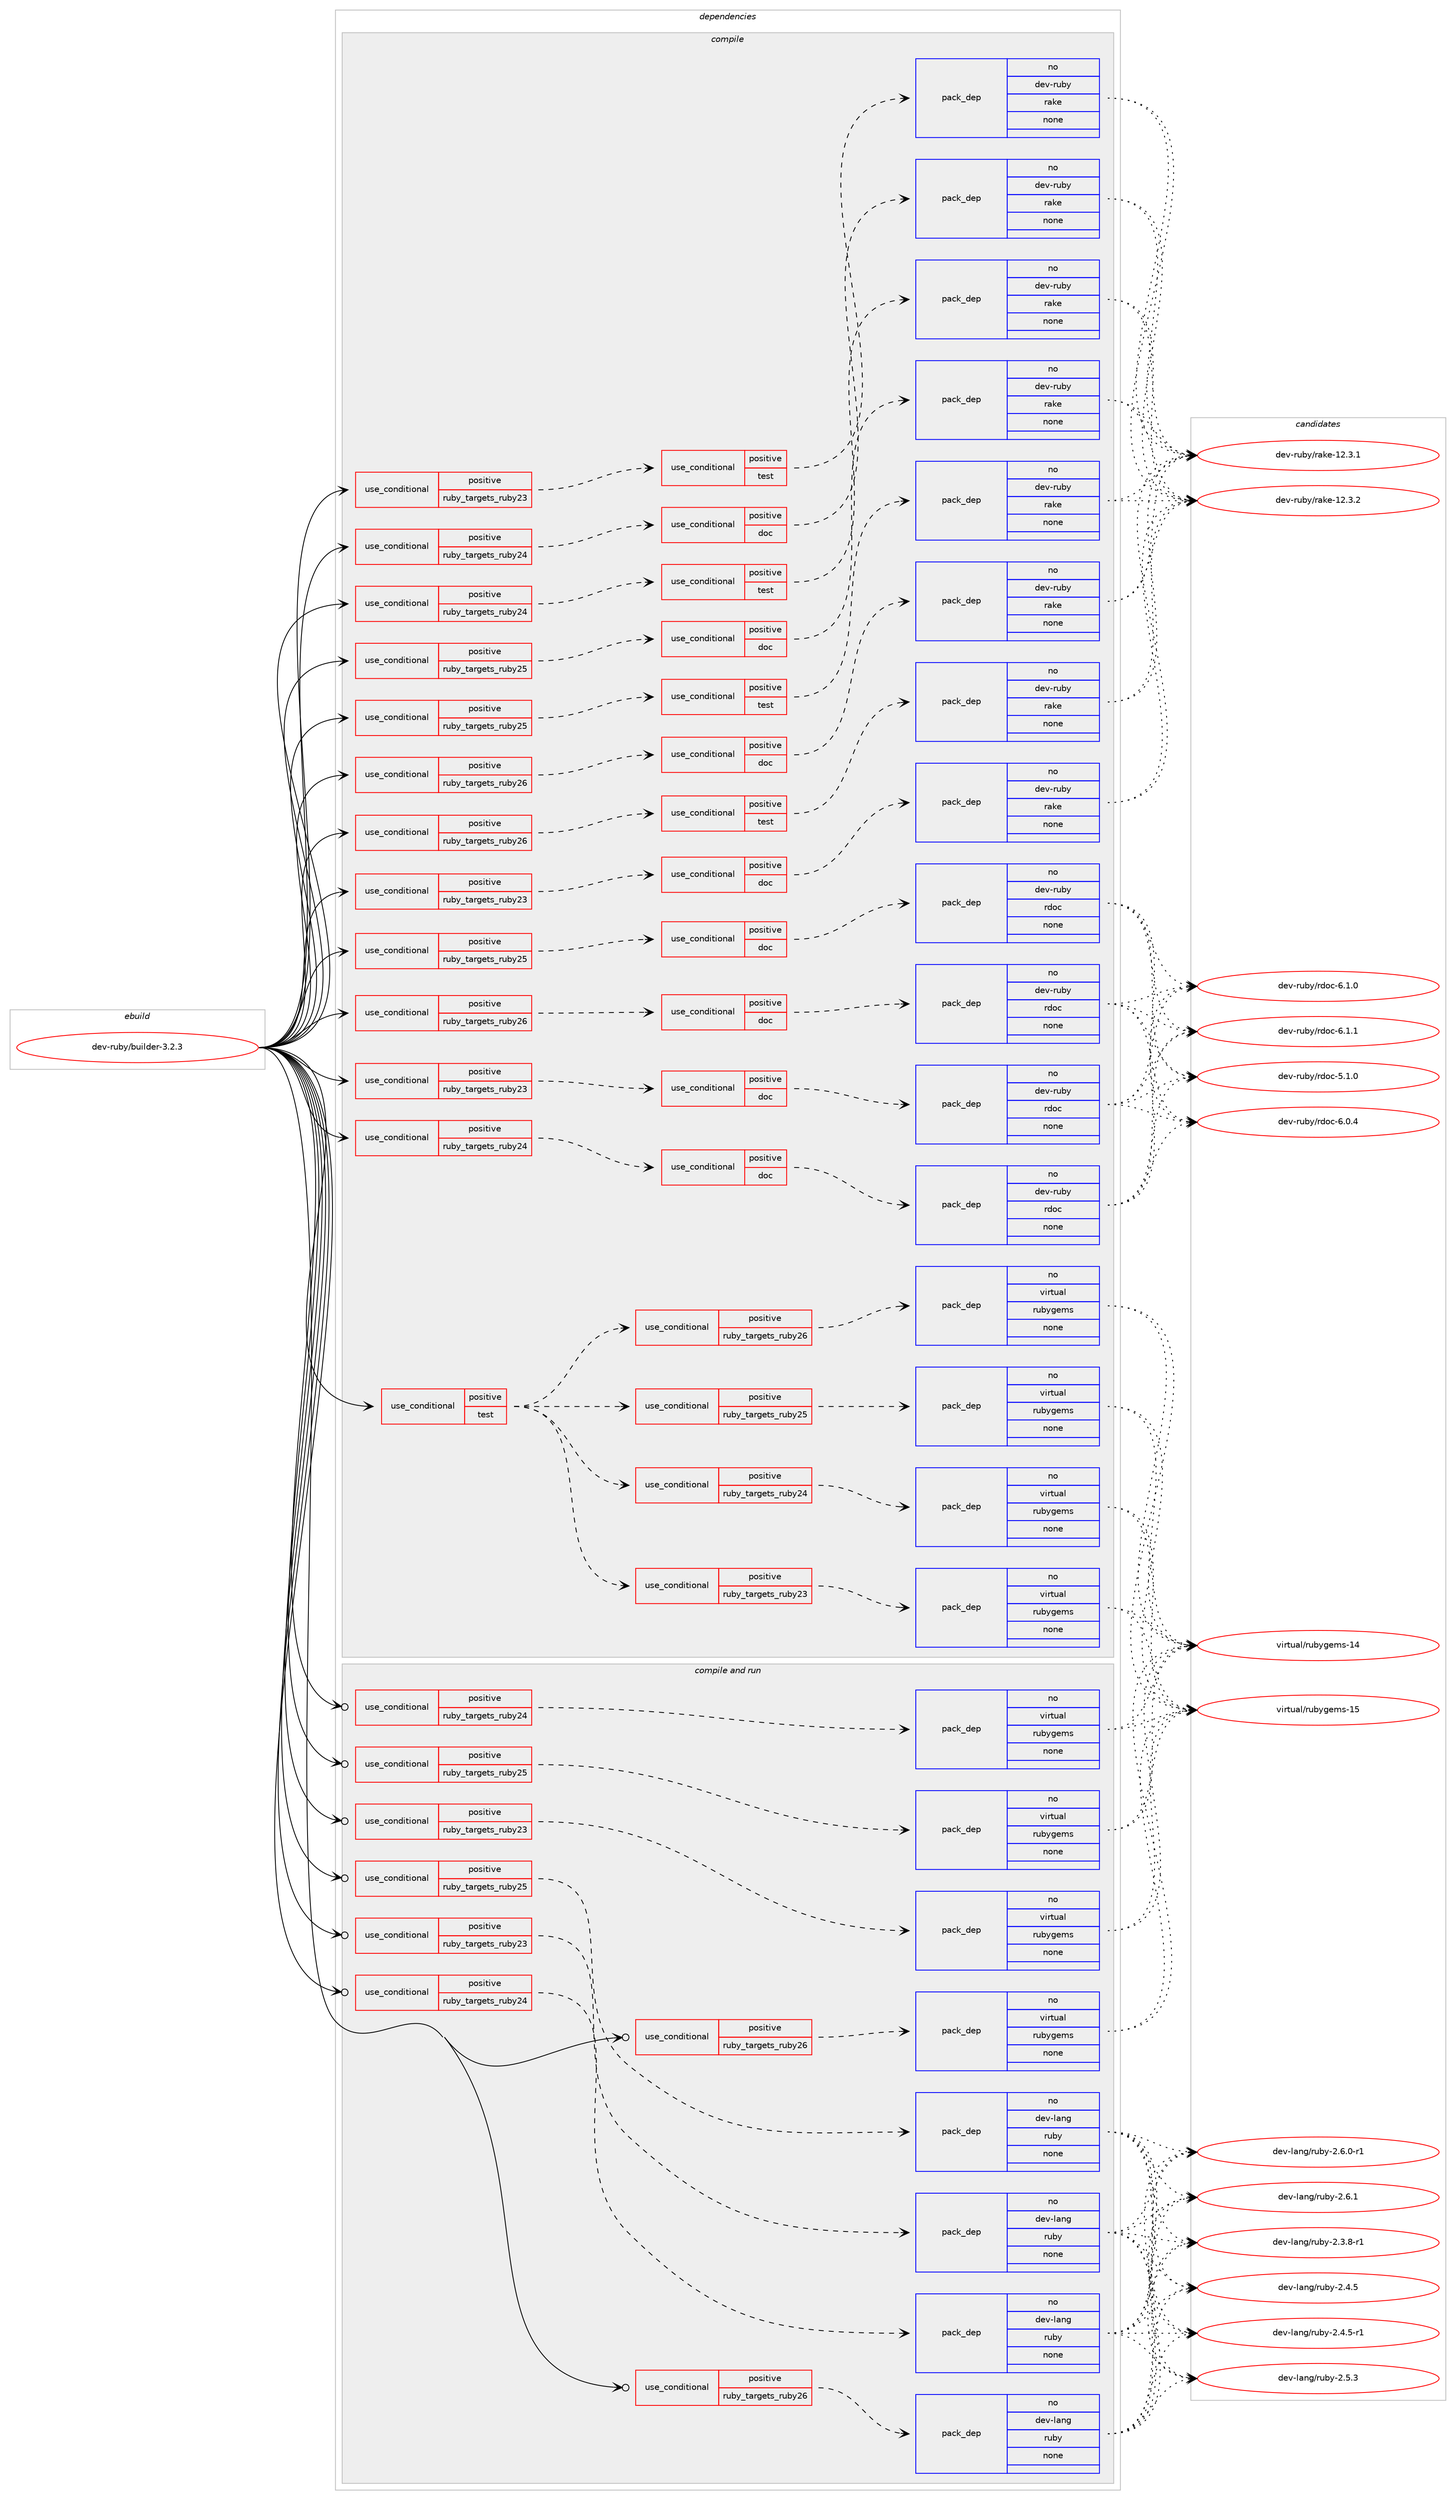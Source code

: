 digraph prolog {

# *************
# Graph options
# *************

newrank=true;
concentrate=true;
compound=true;
graph [rankdir=LR,fontname=Helvetica,fontsize=10,ranksep=1.5];#, ranksep=2.5, nodesep=0.2];
edge  [arrowhead=vee];
node  [fontname=Helvetica,fontsize=10];

# **********
# The ebuild
# **********

subgraph cluster_leftcol {
color=gray;
rank=same;
label=<<i>ebuild</i>>;
id [label="dev-ruby/builder-3.2.3", color=red, width=4, href="../dev-ruby/builder-3.2.3.svg"];
}

# ****************
# The dependencies
# ****************

subgraph cluster_midcol {
color=gray;
label=<<i>dependencies</i>>;
subgraph cluster_compile {
fillcolor="#eeeeee";
style=filled;
label=<<i>compile</i>>;
subgraph cond395332 {
dependency1484620 [label=<<TABLE BORDER="0" CELLBORDER="1" CELLSPACING="0" CELLPADDING="4"><TR><TD ROWSPAN="3" CELLPADDING="10">use_conditional</TD></TR><TR><TD>positive</TD></TR><TR><TD>ruby_targets_ruby23</TD></TR></TABLE>>, shape=none, color=red];
subgraph cond395333 {
dependency1484621 [label=<<TABLE BORDER="0" CELLBORDER="1" CELLSPACING="0" CELLPADDING="4"><TR><TD ROWSPAN="3" CELLPADDING="10">use_conditional</TD></TR><TR><TD>positive</TD></TR><TR><TD>doc</TD></TR></TABLE>>, shape=none, color=red];
subgraph pack1065856 {
dependency1484622 [label=<<TABLE BORDER="0" CELLBORDER="1" CELLSPACING="0" CELLPADDING="4" WIDTH="220"><TR><TD ROWSPAN="6" CELLPADDING="30">pack_dep</TD></TR><TR><TD WIDTH="110">no</TD></TR><TR><TD>dev-ruby</TD></TR><TR><TD>rake</TD></TR><TR><TD>none</TD></TR><TR><TD></TD></TR></TABLE>>, shape=none, color=blue];
}
dependency1484621:e -> dependency1484622:w [weight=20,style="dashed",arrowhead="vee"];
}
dependency1484620:e -> dependency1484621:w [weight=20,style="dashed",arrowhead="vee"];
}
id:e -> dependency1484620:w [weight=20,style="solid",arrowhead="vee"];
subgraph cond395334 {
dependency1484623 [label=<<TABLE BORDER="0" CELLBORDER="1" CELLSPACING="0" CELLPADDING="4"><TR><TD ROWSPAN="3" CELLPADDING="10">use_conditional</TD></TR><TR><TD>positive</TD></TR><TR><TD>ruby_targets_ruby23</TD></TR></TABLE>>, shape=none, color=red];
subgraph cond395335 {
dependency1484624 [label=<<TABLE BORDER="0" CELLBORDER="1" CELLSPACING="0" CELLPADDING="4"><TR><TD ROWSPAN="3" CELLPADDING="10">use_conditional</TD></TR><TR><TD>positive</TD></TR><TR><TD>doc</TD></TR></TABLE>>, shape=none, color=red];
subgraph pack1065857 {
dependency1484625 [label=<<TABLE BORDER="0" CELLBORDER="1" CELLSPACING="0" CELLPADDING="4" WIDTH="220"><TR><TD ROWSPAN="6" CELLPADDING="30">pack_dep</TD></TR><TR><TD WIDTH="110">no</TD></TR><TR><TD>dev-ruby</TD></TR><TR><TD>rdoc</TD></TR><TR><TD>none</TD></TR><TR><TD></TD></TR></TABLE>>, shape=none, color=blue];
}
dependency1484624:e -> dependency1484625:w [weight=20,style="dashed",arrowhead="vee"];
}
dependency1484623:e -> dependency1484624:w [weight=20,style="dashed",arrowhead="vee"];
}
id:e -> dependency1484623:w [weight=20,style="solid",arrowhead="vee"];
subgraph cond395336 {
dependency1484626 [label=<<TABLE BORDER="0" CELLBORDER="1" CELLSPACING="0" CELLPADDING="4"><TR><TD ROWSPAN="3" CELLPADDING="10">use_conditional</TD></TR><TR><TD>positive</TD></TR><TR><TD>ruby_targets_ruby23</TD></TR></TABLE>>, shape=none, color=red];
subgraph cond395337 {
dependency1484627 [label=<<TABLE BORDER="0" CELLBORDER="1" CELLSPACING="0" CELLPADDING="4"><TR><TD ROWSPAN="3" CELLPADDING="10">use_conditional</TD></TR><TR><TD>positive</TD></TR><TR><TD>test</TD></TR></TABLE>>, shape=none, color=red];
subgraph pack1065858 {
dependency1484628 [label=<<TABLE BORDER="0" CELLBORDER="1" CELLSPACING="0" CELLPADDING="4" WIDTH="220"><TR><TD ROWSPAN="6" CELLPADDING="30">pack_dep</TD></TR><TR><TD WIDTH="110">no</TD></TR><TR><TD>dev-ruby</TD></TR><TR><TD>rake</TD></TR><TR><TD>none</TD></TR><TR><TD></TD></TR></TABLE>>, shape=none, color=blue];
}
dependency1484627:e -> dependency1484628:w [weight=20,style="dashed",arrowhead="vee"];
}
dependency1484626:e -> dependency1484627:w [weight=20,style="dashed",arrowhead="vee"];
}
id:e -> dependency1484626:w [weight=20,style="solid",arrowhead="vee"];
subgraph cond395338 {
dependency1484629 [label=<<TABLE BORDER="0" CELLBORDER="1" CELLSPACING="0" CELLPADDING="4"><TR><TD ROWSPAN="3" CELLPADDING="10">use_conditional</TD></TR><TR><TD>positive</TD></TR><TR><TD>ruby_targets_ruby24</TD></TR></TABLE>>, shape=none, color=red];
subgraph cond395339 {
dependency1484630 [label=<<TABLE BORDER="0" CELLBORDER="1" CELLSPACING="0" CELLPADDING="4"><TR><TD ROWSPAN="3" CELLPADDING="10">use_conditional</TD></TR><TR><TD>positive</TD></TR><TR><TD>doc</TD></TR></TABLE>>, shape=none, color=red];
subgraph pack1065859 {
dependency1484631 [label=<<TABLE BORDER="0" CELLBORDER="1" CELLSPACING="0" CELLPADDING="4" WIDTH="220"><TR><TD ROWSPAN="6" CELLPADDING="30">pack_dep</TD></TR><TR><TD WIDTH="110">no</TD></TR><TR><TD>dev-ruby</TD></TR><TR><TD>rake</TD></TR><TR><TD>none</TD></TR><TR><TD></TD></TR></TABLE>>, shape=none, color=blue];
}
dependency1484630:e -> dependency1484631:w [weight=20,style="dashed",arrowhead="vee"];
}
dependency1484629:e -> dependency1484630:w [weight=20,style="dashed",arrowhead="vee"];
}
id:e -> dependency1484629:w [weight=20,style="solid",arrowhead="vee"];
subgraph cond395340 {
dependency1484632 [label=<<TABLE BORDER="0" CELLBORDER="1" CELLSPACING="0" CELLPADDING="4"><TR><TD ROWSPAN="3" CELLPADDING="10">use_conditional</TD></TR><TR><TD>positive</TD></TR><TR><TD>ruby_targets_ruby24</TD></TR></TABLE>>, shape=none, color=red];
subgraph cond395341 {
dependency1484633 [label=<<TABLE BORDER="0" CELLBORDER="1" CELLSPACING="0" CELLPADDING="4"><TR><TD ROWSPAN="3" CELLPADDING="10">use_conditional</TD></TR><TR><TD>positive</TD></TR><TR><TD>doc</TD></TR></TABLE>>, shape=none, color=red];
subgraph pack1065860 {
dependency1484634 [label=<<TABLE BORDER="0" CELLBORDER="1" CELLSPACING="0" CELLPADDING="4" WIDTH="220"><TR><TD ROWSPAN="6" CELLPADDING="30">pack_dep</TD></TR><TR><TD WIDTH="110">no</TD></TR><TR><TD>dev-ruby</TD></TR><TR><TD>rdoc</TD></TR><TR><TD>none</TD></TR><TR><TD></TD></TR></TABLE>>, shape=none, color=blue];
}
dependency1484633:e -> dependency1484634:w [weight=20,style="dashed",arrowhead="vee"];
}
dependency1484632:e -> dependency1484633:w [weight=20,style="dashed",arrowhead="vee"];
}
id:e -> dependency1484632:w [weight=20,style="solid",arrowhead="vee"];
subgraph cond395342 {
dependency1484635 [label=<<TABLE BORDER="0" CELLBORDER="1" CELLSPACING="0" CELLPADDING="4"><TR><TD ROWSPAN="3" CELLPADDING="10">use_conditional</TD></TR><TR><TD>positive</TD></TR><TR><TD>ruby_targets_ruby24</TD></TR></TABLE>>, shape=none, color=red];
subgraph cond395343 {
dependency1484636 [label=<<TABLE BORDER="0" CELLBORDER="1" CELLSPACING="0" CELLPADDING="4"><TR><TD ROWSPAN="3" CELLPADDING="10">use_conditional</TD></TR><TR><TD>positive</TD></TR><TR><TD>test</TD></TR></TABLE>>, shape=none, color=red];
subgraph pack1065861 {
dependency1484637 [label=<<TABLE BORDER="0" CELLBORDER="1" CELLSPACING="0" CELLPADDING="4" WIDTH="220"><TR><TD ROWSPAN="6" CELLPADDING="30">pack_dep</TD></TR><TR><TD WIDTH="110">no</TD></TR><TR><TD>dev-ruby</TD></TR><TR><TD>rake</TD></TR><TR><TD>none</TD></TR><TR><TD></TD></TR></TABLE>>, shape=none, color=blue];
}
dependency1484636:e -> dependency1484637:w [weight=20,style="dashed",arrowhead="vee"];
}
dependency1484635:e -> dependency1484636:w [weight=20,style="dashed",arrowhead="vee"];
}
id:e -> dependency1484635:w [weight=20,style="solid",arrowhead="vee"];
subgraph cond395344 {
dependency1484638 [label=<<TABLE BORDER="0" CELLBORDER="1" CELLSPACING="0" CELLPADDING="4"><TR><TD ROWSPAN="3" CELLPADDING="10">use_conditional</TD></TR><TR><TD>positive</TD></TR><TR><TD>ruby_targets_ruby25</TD></TR></TABLE>>, shape=none, color=red];
subgraph cond395345 {
dependency1484639 [label=<<TABLE BORDER="0" CELLBORDER="1" CELLSPACING="0" CELLPADDING="4"><TR><TD ROWSPAN="3" CELLPADDING="10">use_conditional</TD></TR><TR><TD>positive</TD></TR><TR><TD>doc</TD></TR></TABLE>>, shape=none, color=red];
subgraph pack1065862 {
dependency1484640 [label=<<TABLE BORDER="0" CELLBORDER="1" CELLSPACING="0" CELLPADDING="4" WIDTH="220"><TR><TD ROWSPAN="6" CELLPADDING="30">pack_dep</TD></TR><TR><TD WIDTH="110">no</TD></TR><TR><TD>dev-ruby</TD></TR><TR><TD>rake</TD></TR><TR><TD>none</TD></TR><TR><TD></TD></TR></TABLE>>, shape=none, color=blue];
}
dependency1484639:e -> dependency1484640:w [weight=20,style="dashed",arrowhead="vee"];
}
dependency1484638:e -> dependency1484639:w [weight=20,style="dashed",arrowhead="vee"];
}
id:e -> dependency1484638:w [weight=20,style="solid",arrowhead="vee"];
subgraph cond395346 {
dependency1484641 [label=<<TABLE BORDER="0" CELLBORDER="1" CELLSPACING="0" CELLPADDING="4"><TR><TD ROWSPAN="3" CELLPADDING="10">use_conditional</TD></TR><TR><TD>positive</TD></TR><TR><TD>ruby_targets_ruby25</TD></TR></TABLE>>, shape=none, color=red];
subgraph cond395347 {
dependency1484642 [label=<<TABLE BORDER="0" CELLBORDER="1" CELLSPACING="0" CELLPADDING="4"><TR><TD ROWSPAN="3" CELLPADDING="10">use_conditional</TD></TR><TR><TD>positive</TD></TR><TR><TD>doc</TD></TR></TABLE>>, shape=none, color=red];
subgraph pack1065863 {
dependency1484643 [label=<<TABLE BORDER="0" CELLBORDER="1" CELLSPACING="0" CELLPADDING="4" WIDTH="220"><TR><TD ROWSPAN="6" CELLPADDING="30">pack_dep</TD></TR><TR><TD WIDTH="110">no</TD></TR><TR><TD>dev-ruby</TD></TR><TR><TD>rdoc</TD></TR><TR><TD>none</TD></TR><TR><TD></TD></TR></TABLE>>, shape=none, color=blue];
}
dependency1484642:e -> dependency1484643:w [weight=20,style="dashed",arrowhead="vee"];
}
dependency1484641:e -> dependency1484642:w [weight=20,style="dashed",arrowhead="vee"];
}
id:e -> dependency1484641:w [weight=20,style="solid",arrowhead="vee"];
subgraph cond395348 {
dependency1484644 [label=<<TABLE BORDER="0" CELLBORDER="1" CELLSPACING="0" CELLPADDING="4"><TR><TD ROWSPAN="3" CELLPADDING="10">use_conditional</TD></TR><TR><TD>positive</TD></TR><TR><TD>ruby_targets_ruby25</TD></TR></TABLE>>, shape=none, color=red];
subgraph cond395349 {
dependency1484645 [label=<<TABLE BORDER="0" CELLBORDER="1" CELLSPACING="0" CELLPADDING="4"><TR><TD ROWSPAN="3" CELLPADDING="10">use_conditional</TD></TR><TR><TD>positive</TD></TR><TR><TD>test</TD></TR></TABLE>>, shape=none, color=red];
subgraph pack1065864 {
dependency1484646 [label=<<TABLE BORDER="0" CELLBORDER="1" CELLSPACING="0" CELLPADDING="4" WIDTH="220"><TR><TD ROWSPAN="6" CELLPADDING="30">pack_dep</TD></TR><TR><TD WIDTH="110">no</TD></TR><TR><TD>dev-ruby</TD></TR><TR><TD>rake</TD></TR><TR><TD>none</TD></TR><TR><TD></TD></TR></TABLE>>, shape=none, color=blue];
}
dependency1484645:e -> dependency1484646:w [weight=20,style="dashed",arrowhead="vee"];
}
dependency1484644:e -> dependency1484645:w [weight=20,style="dashed",arrowhead="vee"];
}
id:e -> dependency1484644:w [weight=20,style="solid",arrowhead="vee"];
subgraph cond395350 {
dependency1484647 [label=<<TABLE BORDER="0" CELLBORDER="1" CELLSPACING="0" CELLPADDING="4"><TR><TD ROWSPAN="3" CELLPADDING="10">use_conditional</TD></TR><TR><TD>positive</TD></TR><TR><TD>ruby_targets_ruby26</TD></TR></TABLE>>, shape=none, color=red];
subgraph cond395351 {
dependency1484648 [label=<<TABLE BORDER="0" CELLBORDER="1" CELLSPACING="0" CELLPADDING="4"><TR><TD ROWSPAN="3" CELLPADDING="10">use_conditional</TD></TR><TR><TD>positive</TD></TR><TR><TD>doc</TD></TR></TABLE>>, shape=none, color=red];
subgraph pack1065865 {
dependency1484649 [label=<<TABLE BORDER="0" CELLBORDER="1" CELLSPACING="0" CELLPADDING="4" WIDTH="220"><TR><TD ROWSPAN="6" CELLPADDING="30">pack_dep</TD></TR><TR><TD WIDTH="110">no</TD></TR><TR><TD>dev-ruby</TD></TR><TR><TD>rake</TD></TR><TR><TD>none</TD></TR><TR><TD></TD></TR></TABLE>>, shape=none, color=blue];
}
dependency1484648:e -> dependency1484649:w [weight=20,style="dashed",arrowhead="vee"];
}
dependency1484647:e -> dependency1484648:w [weight=20,style="dashed",arrowhead="vee"];
}
id:e -> dependency1484647:w [weight=20,style="solid",arrowhead="vee"];
subgraph cond395352 {
dependency1484650 [label=<<TABLE BORDER="0" CELLBORDER="1" CELLSPACING="0" CELLPADDING="4"><TR><TD ROWSPAN="3" CELLPADDING="10">use_conditional</TD></TR><TR><TD>positive</TD></TR><TR><TD>ruby_targets_ruby26</TD></TR></TABLE>>, shape=none, color=red];
subgraph cond395353 {
dependency1484651 [label=<<TABLE BORDER="0" CELLBORDER="1" CELLSPACING="0" CELLPADDING="4"><TR><TD ROWSPAN="3" CELLPADDING="10">use_conditional</TD></TR><TR><TD>positive</TD></TR><TR><TD>doc</TD></TR></TABLE>>, shape=none, color=red];
subgraph pack1065866 {
dependency1484652 [label=<<TABLE BORDER="0" CELLBORDER="1" CELLSPACING="0" CELLPADDING="4" WIDTH="220"><TR><TD ROWSPAN="6" CELLPADDING="30">pack_dep</TD></TR><TR><TD WIDTH="110">no</TD></TR><TR><TD>dev-ruby</TD></TR><TR><TD>rdoc</TD></TR><TR><TD>none</TD></TR><TR><TD></TD></TR></TABLE>>, shape=none, color=blue];
}
dependency1484651:e -> dependency1484652:w [weight=20,style="dashed",arrowhead="vee"];
}
dependency1484650:e -> dependency1484651:w [weight=20,style="dashed",arrowhead="vee"];
}
id:e -> dependency1484650:w [weight=20,style="solid",arrowhead="vee"];
subgraph cond395354 {
dependency1484653 [label=<<TABLE BORDER="0" CELLBORDER="1" CELLSPACING="0" CELLPADDING="4"><TR><TD ROWSPAN="3" CELLPADDING="10">use_conditional</TD></TR><TR><TD>positive</TD></TR><TR><TD>ruby_targets_ruby26</TD></TR></TABLE>>, shape=none, color=red];
subgraph cond395355 {
dependency1484654 [label=<<TABLE BORDER="0" CELLBORDER="1" CELLSPACING="0" CELLPADDING="4"><TR><TD ROWSPAN="3" CELLPADDING="10">use_conditional</TD></TR><TR><TD>positive</TD></TR><TR><TD>test</TD></TR></TABLE>>, shape=none, color=red];
subgraph pack1065867 {
dependency1484655 [label=<<TABLE BORDER="0" CELLBORDER="1" CELLSPACING="0" CELLPADDING="4" WIDTH="220"><TR><TD ROWSPAN="6" CELLPADDING="30">pack_dep</TD></TR><TR><TD WIDTH="110">no</TD></TR><TR><TD>dev-ruby</TD></TR><TR><TD>rake</TD></TR><TR><TD>none</TD></TR><TR><TD></TD></TR></TABLE>>, shape=none, color=blue];
}
dependency1484654:e -> dependency1484655:w [weight=20,style="dashed",arrowhead="vee"];
}
dependency1484653:e -> dependency1484654:w [weight=20,style="dashed",arrowhead="vee"];
}
id:e -> dependency1484653:w [weight=20,style="solid",arrowhead="vee"];
subgraph cond395356 {
dependency1484656 [label=<<TABLE BORDER="0" CELLBORDER="1" CELLSPACING="0" CELLPADDING="4"><TR><TD ROWSPAN="3" CELLPADDING="10">use_conditional</TD></TR><TR><TD>positive</TD></TR><TR><TD>test</TD></TR></TABLE>>, shape=none, color=red];
subgraph cond395357 {
dependency1484657 [label=<<TABLE BORDER="0" CELLBORDER="1" CELLSPACING="0" CELLPADDING="4"><TR><TD ROWSPAN="3" CELLPADDING="10">use_conditional</TD></TR><TR><TD>positive</TD></TR><TR><TD>ruby_targets_ruby23</TD></TR></TABLE>>, shape=none, color=red];
subgraph pack1065868 {
dependency1484658 [label=<<TABLE BORDER="0" CELLBORDER="1" CELLSPACING="0" CELLPADDING="4" WIDTH="220"><TR><TD ROWSPAN="6" CELLPADDING="30">pack_dep</TD></TR><TR><TD WIDTH="110">no</TD></TR><TR><TD>virtual</TD></TR><TR><TD>rubygems</TD></TR><TR><TD>none</TD></TR><TR><TD></TD></TR></TABLE>>, shape=none, color=blue];
}
dependency1484657:e -> dependency1484658:w [weight=20,style="dashed",arrowhead="vee"];
}
dependency1484656:e -> dependency1484657:w [weight=20,style="dashed",arrowhead="vee"];
subgraph cond395358 {
dependency1484659 [label=<<TABLE BORDER="0" CELLBORDER="1" CELLSPACING="0" CELLPADDING="4"><TR><TD ROWSPAN="3" CELLPADDING="10">use_conditional</TD></TR><TR><TD>positive</TD></TR><TR><TD>ruby_targets_ruby24</TD></TR></TABLE>>, shape=none, color=red];
subgraph pack1065869 {
dependency1484660 [label=<<TABLE BORDER="0" CELLBORDER="1" CELLSPACING="0" CELLPADDING="4" WIDTH="220"><TR><TD ROWSPAN="6" CELLPADDING="30">pack_dep</TD></TR><TR><TD WIDTH="110">no</TD></TR><TR><TD>virtual</TD></TR><TR><TD>rubygems</TD></TR><TR><TD>none</TD></TR><TR><TD></TD></TR></TABLE>>, shape=none, color=blue];
}
dependency1484659:e -> dependency1484660:w [weight=20,style="dashed",arrowhead="vee"];
}
dependency1484656:e -> dependency1484659:w [weight=20,style="dashed",arrowhead="vee"];
subgraph cond395359 {
dependency1484661 [label=<<TABLE BORDER="0" CELLBORDER="1" CELLSPACING="0" CELLPADDING="4"><TR><TD ROWSPAN="3" CELLPADDING="10">use_conditional</TD></TR><TR><TD>positive</TD></TR><TR><TD>ruby_targets_ruby25</TD></TR></TABLE>>, shape=none, color=red];
subgraph pack1065870 {
dependency1484662 [label=<<TABLE BORDER="0" CELLBORDER="1" CELLSPACING="0" CELLPADDING="4" WIDTH="220"><TR><TD ROWSPAN="6" CELLPADDING="30">pack_dep</TD></TR><TR><TD WIDTH="110">no</TD></TR><TR><TD>virtual</TD></TR><TR><TD>rubygems</TD></TR><TR><TD>none</TD></TR><TR><TD></TD></TR></TABLE>>, shape=none, color=blue];
}
dependency1484661:e -> dependency1484662:w [weight=20,style="dashed",arrowhead="vee"];
}
dependency1484656:e -> dependency1484661:w [weight=20,style="dashed",arrowhead="vee"];
subgraph cond395360 {
dependency1484663 [label=<<TABLE BORDER="0" CELLBORDER="1" CELLSPACING="0" CELLPADDING="4"><TR><TD ROWSPAN="3" CELLPADDING="10">use_conditional</TD></TR><TR><TD>positive</TD></TR><TR><TD>ruby_targets_ruby26</TD></TR></TABLE>>, shape=none, color=red];
subgraph pack1065871 {
dependency1484664 [label=<<TABLE BORDER="0" CELLBORDER="1" CELLSPACING="0" CELLPADDING="4" WIDTH="220"><TR><TD ROWSPAN="6" CELLPADDING="30">pack_dep</TD></TR><TR><TD WIDTH="110">no</TD></TR><TR><TD>virtual</TD></TR><TR><TD>rubygems</TD></TR><TR><TD>none</TD></TR><TR><TD></TD></TR></TABLE>>, shape=none, color=blue];
}
dependency1484663:e -> dependency1484664:w [weight=20,style="dashed",arrowhead="vee"];
}
dependency1484656:e -> dependency1484663:w [weight=20,style="dashed",arrowhead="vee"];
}
id:e -> dependency1484656:w [weight=20,style="solid",arrowhead="vee"];
}
subgraph cluster_compileandrun {
fillcolor="#eeeeee";
style=filled;
label=<<i>compile and run</i>>;
subgraph cond395361 {
dependency1484665 [label=<<TABLE BORDER="0" CELLBORDER="1" CELLSPACING="0" CELLPADDING="4"><TR><TD ROWSPAN="3" CELLPADDING="10">use_conditional</TD></TR><TR><TD>positive</TD></TR><TR><TD>ruby_targets_ruby23</TD></TR></TABLE>>, shape=none, color=red];
subgraph pack1065872 {
dependency1484666 [label=<<TABLE BORDER="0" CELLBORDER="1" CELLSPACING="0" CELLPADDING="4" WIDTH="220"><TR><TD ROWSPAN="6" CELLPADDING="30">pack_dep</TD></TR><TR><TD WIDTH="110">no</TD></TR><TR><TD>dev-lang</TD></TR><TR><TD>ruby</TD></TR><TR><TD>none</TD></TR><TR><TD></TD></TR></TABLE>>, shape=none, color=blue];
}
dependency1484665:e -> dependency1484666:w [weight=20,style="dashed",arrowhead="vee"];
}
id:e -> dependency1484665:w [weight=20,style="solid",arrowhead="odotvee"];
subgraph cond395362 {
dependency1484667 [label=<<TABLE BORDER="0" CELLBORDER="1" CELLSPACING="0" CELLPADDING="4"><TR><TD ROWSPAN="3" CELLPADDING="10">use_conditional</TD></TR><TR><TD>positive</TD></TR><TR><TD>ruby_targets_ruby23</TD></TR></TABLE>>, shape=none, color=red];
subgraph pack1065873 {
dependency1484668 [label=<<TABLE BORDER="0" CELLBORDER="1" CELLSPACING="0" CELLPADDING="4" WIDTH="220"><TR><TD ROWSPAN="6" CELLPADDING="30">pack_dep</TD></TR><TR><TD WIDTH="110">no</TD></TR><TR><TD>virtual</TD></TR><TR><TD>rubygems</TD></TR><TR><TD>none</TD></TR><TR><TD></TD></TR></TABLE>>, shape=none, color=blue];
}
dependency1484667:e -> dependency1484668:w [weight=20,style="dashed",arrowhead="vee"];
}
id:e -> dependency1484667:w [weight=20,style="solid",arrowhead="odotvee"];
subgraph cond395363 {
dependency1484669 [label=<<TABLE BORDER="0" CELLBORDER="1" CELLSPACING="0" CELLPADDING="4"><TR><TD ROWSPAN="3" CELLPADDING="10">use_conditional</TD></TR><TR><TD>positive</TD></TR><TR><TD>ruby_targets_ruby24</TD></TR></TABLE>>, shape=none, color=red];
subgraph pack1065874 {
dependency1484670 [label=<<TABLE BORDER="0" CELLBORDER="1" CELLSPACING="0" CELLPADDING="4" WIDTH="220"><TR><TD ROWSPAN="6" CELLPADDING="30">pack_dep</TD></TR><TR><TD WIDTH="110">no</TD></TR><TR><TD>dev-lang</TD></TR><TR><TD>ruby</TD></TR><TR><TD>none</TD></TR><TR><TD></TD></TR></TABLE>>, shape=none, color=blue];
}
dependency1484669:e -> dependency1484670:w [weight=20,style="dashed",arrowhead="vee"];
}
id:e -> dependency1484669:w [weight=20,style="solid",arrowhead="odotvee"];
subgraph cond395364 {
dependency1484671 [label=<<TABLE BORDER="0" CELLBORDER="1" CELLSPACING="0" CELLPADDING="4"><TR><TD ROWSPAN="3" CELLPADDING="10">use_conditional</TD></TR><TR><TD>positive</TD></TR><TR><TD>ruby_targets_ruby24</TD></TR></TABLE>>, shape=none, color=red];
subgraph pack1065875 {
dependency1484672 [label=<<TABLE BORDER="0" CELLBORDER="1" CELLSPACING="0" CELLPADDING="4" WIDTH="220"><TR><TD ROWSPAN="6" CELLPADDING="30">pack_dep</TD></TR><TR><TD WIDTH="110">no</TD></TR><TR><TD>virtual</TD></TR><TR><TD>rubygems</TD></TR><TR><TD>none</TD></TR><TR><TD></TD></TR></TABLE>>, shape=none, color=blue];
}
dependency1484671:e -> dependency1484672:w [weight=20,style="dashed",arrowhead="vee"];
}
id:e -> dependency1484671:w [weight=20,style="solid",arrowhead="odotvee"];
subgraph cond395365 {
dependency1484673 [label=<<TABLE BORDER="0" CELLBORDER="1" CELLSPACING="0" CELLPADDING="4"><TR><TD ROWSPAN="3" CELLPADDING="10">use_conditional</TD></TR><TR><TD>positive</TD></TR><TR><TD>ruby_targets_ruby25</TD></TR></TABLE>>, shape=none, color=red];
subgraph pack1065876 {
dependency1484674 [label=<<TABLE BORDER="0" CELLBORDER="1" CELLSPACING="0" CELLPADDING="4" WIDTH="220"><TR><TD ROWSPAN="6" CELLPADDING="30">pack_dep</TD></TR><TR><TD WIDTH="110">no</TD></TR><TR><TD>dev-lang</TD></TR><TR><TD>ruby</TD></TR><TR><TD>none</TD></TR><TR><TD></TD></TR></TABLE>>, shape=none, color=blue];
}
dependency1484673:e -> dependency1484674:w [weight=20,style="dashed",arrowhead="vee"];
}
id:e -> dependency1484673:w [weight=20,style="solid",arrowhead="odotvee"];
subgraph cond395366 {
dependency1484675 [label=<<TABLE BORDER="0" CELLBORDER="1" CELLSPACING="0" CELLPADDING="4"><TR><TD ROWSPAN="3" CELLPADDING="10">use_conditional</TD></TR><TR><TD>positive</TD></TR><TR><TD>ruby_targets_ruby25</TD></TR></TABLE>>, shape=none, color=red];
subgraph pack1065877 {
dependency1484676 [label=<<TABLE BORDER="0" CELLBORDER="1" CELLSPACING="0" CELLPADDING="4" WIDTH="220"><TR><TD ROWSPAN="6" CELLPADDING="30">pack_dep</TD></TR><TR><TD WIDTH="110">no</TD></TR><TR><TD>virtual</TD></TR><TR><TD>rubygems</TD></TR><TR><TD>none</TD></TR><TR><TD></TD></TR></TABLE>>, shape=none, color=blue];
}
dependency1484675:e -> dependency1484676:w [weight=20,style="dashed",arrowhead="vee"];
}
id:e -> dependency1484675:w [weight=20,style="solid",arrowhead="odotvee"];
subgraph cond395367 {
dependency1484677 [label=<<TABLE BORDER="0" CELLBORDER="1" CELLSPACING="0" CELLPADDING="4"><TR><TD ROWSPAN="3" CELLPADDING="10">use_conditional</TD></TR><TR><TD>positive</TD></TR><TR><TD>ruby_targets_ruby26</TD></TR></TABLE>>, shape=none, color=red];
subgraph pack1065878 {
dependency1484678 [label=<<TABLE BORDER="0" CELLBORDER="1" CELLSPACING="0" CELLPADDING="4" WIDTH="220"><TR><TD ROWSPAN="6" CELLPADDING="30">pack_dep</TD></TR><TR><TD WIDTH="110">no</TD></TR><TR><TD>dev-lang</TD></TR><TR><TD>ruby</TD></TR><TR><TD>none</TD></TR><TR><TD></TD></TR></TABLE>>, shape=none, color=blue];
}
dependency1484677:e -> dependency1484678:w [weight=20,style="dashed",arrowhead="vee"];
}
id:e -> dependency1484677:w [weight=20,style="solid",arrowhead="odotvee"];
subgraph cond395368 {
dependency1484679 [label=<<TABLE BORDER="0" CELLBORDER="1" CELLSPACING="0" CELLPADDING="4"><TR><TD ROWSPAN="3" CELLPADDING="10">use_conditional</TD></TR><TR><TD>positive</TD></TR><TR><TD>ruby_targets_ruby26</TD></TR></TABLE>>, shape=none, color=red];
subgraph pack1065879 {
dependency1484680 [label=<<TABLE BORDER="0" CELLBORDER="1" CELLSPACING="0" CELLPADDING="4" WIDTH="220"><TR><TD ROWSPAN="6" CELLPADDING="30">pack_dep</TD></TR><TR><TD WIDTH="110">no</TD></TR><TR><TD>virtual</TD></TR><TR><TD>rubygems</TD></TR><TR><TD>none</TD></TR><TR><TD></TD></TR></TABLE>>, shape=none, color=blue];
}
dependency1484679:e -> dependency1484680:w [weight=20,style="dashed",arrowhead="vee"];
}
id:e -> dependency1484679:w [weight=20,style="solid",arrowhead="odotvee"];
}
subgraph cluster_run {
fillcolor="#eeeeee";
style=filled;
label=<<i>run</i>>;
}
}

# **************
# The candidates
# **************

subgraph cluster_choices {
rank=same;
color=gray;
label=<<i>candidates</i>>;

subgraph choice1065856 {
color=black;
nodesep=1;
choice1001011184511411798121471149710710145495046514649 [label="dev-ruby/rake-12.3.1", color=red, width=4,href="../dev-ruby/rake-12.3.1.svg"];
choice1001011184511411798121471149710710145495046514650 [label="dev-ruby/rake-12.3.2", color=red, width=4,href="../dev-ruby/rake-12.3.2.svg"];
dependency1484622:e -> choice1001011184511411798121471149710710145495046514649:w [style=dotted,weight="100"];
dependency1484622:e -> choice1001011184511411798121471149710710145495046514650:w [style=dotted,weight="100"];
}
subgraph choice1065857 {
color=black;
nodesep=1;
choice10010111845114117981214711410011199455346494648 [label="dev-ruby/rdoc-5.1.0", color=red, width=4,href="../dev-ruby/rdoc-5.1.0.svg"];
choice10010111845114117981214711410011199455446484652 [label="dev-ruby/rdoc-6.0.4", color=red, width=4,href="../dev-ruby/rdoc-6.0.4.svg"];
choice10010111845114117981214711410011199455446494648 [label="dev-ruby/rdoc-6.1.0", color=red, width=4,href="../dev-ruby/rdoc-6.1.0.svg"];
choice10010111845114117981214711410011199455446494649 [label="dev-ruby/rdoc-6.1.1", color=red, width=4,href="../dev-ruby/rdoc-6.1.1.svg"];
dependency1484625:e -> choice10010111845114117981214711410011199455346494648:w [style=dotted,weight="100"];
dependency1484625:e -> choice10010111845114117981214711410011199455446484652:w [style=dotted,weight="100"];
dependency1484625:e -> choice10010111845114117981214711410011199455446494648:w [style=dotted,weight="100"];
dependency1484625:e -> choice10010111845114117981214711410011199455446494649:w [style=dotted,weight="100"];
}
subgraph choice1065858 {
color=black;
nodesep=1;
choice1001011184511411798121471149710710145495046514649 [label="dev-ruby/rake-12.3.1", color=red, width=4,href="../dev-ruby/rake-12.3.1.svg"];
choice1001011184511411798121471149710710145495046514650 [label="dev-ruby/rake-12.3.2", color=red, width=4,href="../dev-ruby/rake-12.3.2.svg"];
dependency1484628:e -> choice1001011184511411798121471149710710145495046514649:w [style=dotted,weight="100"];
dependency1484628:e -> choice1001011184511411798121471149710710145495046514650:w [style=dotted,weight="100"];
}
subgraph choice1065859 {
color=black;
nodesep=1;
choice1001011184511411798121471149710710145495046514649 [label="dev-ruby/rake-12.3.1", color=red, width=4,href="../dev-ruby/rake-12.3.1.svg"];
choice1001011184511411798121471149710710145495046514650 [label="dev-ruby/rake-12.3.2", color=red, width=4,href="../dev-ruby/rake-12.3.2.svg"];
dependency1484631:e -> choice1001011184511411798121471149710710145495046514649:w [style=dotted,weight="100"];
dependency1484631:e -> choice1001011184511411798121471149710710145495046514650:w [style=dotted,weight="100"];
}
subgraph choice1065860 {
color=black;
nodesep=1;
choice10010111845114117981214711410011199455346494648 [label="dev-ruby/rdoc-5.1.0", color=red, width=4,href="../dev-ruby/rdoc-5.1.0.svg"];
choice10010111845114117981214711410011199455446484652 [label="dev-ruby/rdoc-6.0.4", color=red, width=4,href="../dev-ruby/rdoc-6.0.4.svg"];
choice10010111845114117981214711410011199455446494648 [label="dev-ruby/rdoc-6.1.0", color=red, width=4,href="../dev-ruby/rdoc-6.1.0.svg"];
choice10010111845114117981214711410011199455446494649 [label="dev-ruby/rdoc-6.1.1", color=red, width=4,href="../dev-ruby/rdoc-6.1.1.svg"];
dependency1484634:e -> choice10010111845114117981214711410011199455346494648:w [style=dotted,weight="100"];
dependency1484634:e -> choice10010111845114117981214711410011199455446484652:w [style=dotted,weight="100"];
dependency1484634:e -> choice10010111845114117981214711410011199455446494648:w [style=dotted,weight="100"];
dependency1484634:e -> choice10010111845114117981214711410011199455446494649:w [style=dotted,weight="100"];
}
subgraph choice1065861 {
color=black;
nodesep=1;
choice1001011184511411798121471149710710145495046514649 [label="dev-ruby/rake-12.3.1", color=red, width=4,href="../dev-ruby/rake-12.3.1.svg"];
choice1001011184511411798121471149710710145495046514650 [label="dev-ruby/rake-12.3.2", color=red, width=4,href="../dev-ruby/rake-12.3.2.svg"];
dependency1484637:e -> choice1001011184511411798121471149710710145495046514649:w [style=dotted,weight="100"];
dependency1484637:e -> choice1001011184511411798121471149710710145495046514650:w [style=dotted,weight="100"];
}
subgraph choice1065862 {
color=black;
nodesep=1;
choice1001011184511411798121471149710710145495046514649 [label="dev-ruby/rake-12.3.1", color=red, width=4,href="../dev-ruby/rake-12.3.1.svg"];
choice1001011184511411798121471149710710145495046514650 [label="dev-ruby/rake-12.3.2", color=red, width=4,href="../dev-ruby/rake-12.3.2.svg"];
dependency1484640:e -> choice1001011184511411798121471149710710145495046514649:w [style=dotted,weight="100"];
dependency1484640:e -> choice1001011184511411798121471149710710145495046514650:w [style=dotted,weight="100"];
}
subgraph choice1065863 {
color=black;
nodesep=1;
choice10010111845114117981214711410011199455346494648 [label="dev-ruby/rdoc-5.1.0", color=red, width=4,href="../dev-ruby/rdoc-5.1.0.svg"];
choice10010111845114117981214711410011199455446484652 [label="dev-ruby/rdoc-6.0.4", color=red, width=4,href="../dev-ruby/rdoc-6.0.4.svg"];
choice10010111845114117981214711410011199455446494648 [label="dev-ruby/rdoc-6.1.0", color=red, width=4,href="../dev-ruby/rdoc-6.1.0.svg"];
choice10010111845114117981214711410011199455446494649 [label="dev-ruby/rdoc-6.1.1", color=red, width=4,href="../dev-ruby/rdoc-6.1.1.svg"];
dependency1484643:e -> choice10010111845114117981214711410011199455346494648:w [style=dotted,weight="100"];
dependency1484643:e -> choice10010111845114117981214711410011199455446484652:w [style=dotted,weight="100"];
dependency1484643:e -> choice10010111845114117981214711410011199455446494648:w [style=dotted,weight="100"];
dependency1484643:e -> choice10010111845114117981214711410011199455446494649:w [style=dotted,weight="100"];
}
subgraph choice1065864 {
color=black;
nodesep=1;
choice1001011184511411798121471149710710145495046514649 [label="dev-ruby/rake-12.3.1", color=red, width=4,href="../dev-ruby/rake-12.3.1.svg"];
choice1001011184511411798121471149710710145495046514650 [label="dev-ruby/rake-12.3.2", color=red, width=4,href="../dev-ruby/rake-12.3.2.svg"];
dependency1484646:e -> choice1001011184511411798121471149710710145495046514649:w [style=dotted,weight="100"];
dependency1484646:e -> choice1001011184511411798121471149710710145495046514650:w [style=dotted,weight="100"];
}
subgraph choice1065865 {
color=black;
nodesep=1;
choice1001011184511411798121471149710710145495046514649 [label="dev-ruby/rake-12.3.1", color=red, width=4,href="../dev-ruby/rake-12.3.1.svg"];
choice1001011184511411798121471149710710145495046514650 [label="dev-ruby/rake-12.3.2", color=red, width=4,href="../dev-ruby/rake-12.3.2.svg"];
dependency1484649:e -> choice1001011184511411798121471149710710145495046514649:w [style=dotted,weight="100"];
dependency1484649:e -> choice1001011184511411798121471149710710145495046514650:w [style=dotted,weight="100"];
}
subgraph choice1065866 {
color=black;
nodesep=1;
choice10010111845114117981214711410011199455346494648 [label="dev-ruby/rdoc-5.1.0", color=red, width=4,href="../dev-ruby/rdoc-5.1.0.svg"];
choice10010111845114117981214711410011199455446484652 [label="dev-ruby/rdoc-6.0.4", color=red, width=4,href="../dev-ruby/rdoc-6.0.4.svg"];
choice10010111845114117981214711410011199455446494648 [label="dev-ruby/rdoc-6.1.0", color=red, width=4,href="../dev-ruby/rdoc-6.1.0.svg"];
choice10010111845114117981214711410011199455446494649 [label="dev-ruby/rdoc-6.1.1", color=red, width=4,href="../dev-ruby/rdoc-6.1.1.svg"];
dependency1484652:e -> choice10010111845114117981214711410011199455346494648:w [style=dotted,weight="100"];
dependency1484652:e -> choice10010111845114117981214711410011199455446484652:w [style=dotted,weight="100"];
dependency1484652:e -> choice10010111845114117981214711410011199455446494648:w [style=dotted,weight="100"];
dependency1484652:e -> choice10010111845114117981214711410011199455446494649:w [style=dotted,weight="100"];
}
subgraph choice1065867 {
color=black;
nodesep=1;
choice1001011184511411798121471149710710145495046514649 [label="dev-ruby/rake-12.3.1", color=red, width=4,href="../dev-ruby/rake-12.3.1.svg"];
choice1001011184511411798121471149710710145495046514650 [label="dev-ruby/rake-12.3.2", color=red, width=4,href="../dev-ruby/rake-12.3.2.svg"];
dependency1484655:e -> choice1001011184511411798121471149710710145495046514649:w [style=dotted,weight="100"];
dependency1484655:e -> choice1001011184511411798121471149710710145495046514650:w [style=dotted,weight="100"];
}
subgraph choice1065868 {
color=black;
nodesep=1;
choice118105114116117971084711411798121103101109115454952 [label="virtual/rubygems-14", color=red, width=4,href="../virtual/rubygems-14.svg"];
choice118105114116117971084711411798121103101109115454953 [label="virtual/rubygems-15", color=red, width=4,href="../virtual/rubygems-15.svg"];
dependency1484658:e -> choice118105114116117971084711411798121103101109115454952:w [style=dotted,weight="100"];
dependency1484658:e -> choice118105114116117971084711411798121103101109115454953:w [style=dotted,weight="100"];
}
subgraph choice1065869 {
color=black;
nodesep=1;
choice118105114116117971084711411798121103101109115454952 [label="virtual/rubygems-14", color=red, width=4,href="../virtual/rubygems-14.svg"];
choice118105114116117971084711411798121103101109115454953 [label="virtual/rubygems-15", color=red, width=4,href="../virtual/rubygems-15.svg"];
dependency1484660:e -> choice118105114116117971084711411798121103101109115454952:w [style=dotted,weight="100"];
dependency1484660:e -> choice118105114116117971084711411798121103101109115454953:w [style=dotted,weight="100"];
}
subgraph choice1065870 {
color=black;
nodesep=1;
choice118105114116117971084711411798121103101109115454952 [label="virtual/rubygems-14", color=red, width=4,href="../virtual/rubygems-14.svg"];
choice118105114116117971084711411798121103101109115454953 [label="virtual/rubygems-15", color=red, width=4,href="../virtual/rubygems-15.svg"];
dependency1484662:e -> choice118105114116117971084711411798121103101109115454952:w [style=dotted,weight="100"];
dependency1484662:e -> choice118105114116117971084711411798121103101109115454953:w [style=dotted,weight="100"];
}
subgraph choice1065871 {
color=black;
nodesep=1;
choice118105114116117971084711411798121103101109115454952 [label="virtual/rubygems-14", color=red, width=4,href="../virtual/rubygems-14.svg"];
choice118105114116117971084711411798121103101109115454953 [label="virtual/rubygems-15", color=red, width=4,href="../virtual/rubygems-15.svg"];
dependency1484664:e -> choice118105114116117971084711411798121103101109115454952:w [style=dotted,weight="100"];
dependency1484664:e -> choice118105114116117971084711411798121103101109115454953:w [style=dotted,weight="100"];
}
subgraph choice1065872 {
color=black;
nodesep=1;
choice100101118451089711010347114117981214550465146564511449 [label="dev-lang/ruby-2.3.8-r1", color=red, width=4,href="../dev-lang/ruby-2.3.8-r1.svg"];
choice10010111845108971101034711411798121455046524653 [label="dev-lang/ruby-2.4.5", color=red, width=4,href="../dev-lang/ruby-2.4.5.svg"];
choice100101118451089711010347114117981214550465246534511449 [label="dev-lang/ruby-2.4.5-r1", color=red, width=4,href="../dev-lang/ruby-2.4.5-r1.svg"];
choice10010111845108971101034711411798121455046534651 [label="dev-lang/ruby-2.5.3", color=red, width=4,href="../dev-lang/ruby-2.5.3.svg"];
choice100101118451089711010347114117981214550465446484511449 [label="dev-lang/ruby-2.6.0-r1", color=red, width=4,href="../dev-lang/ruby-2.6.0-r1.svg"];
choice10010111845108971101034711411798121455046544649 [label="dev-lang/ruby-2.6.1", color=red, width=4,href="../dev-lang/ruby-2.6.1.svg"];
dependency1484666:e -> choice100101118451089711010347114117981214550465146564511449:w [style=dotted,weight="100"];
dependency1484666:e -> choice10010111845108971101034711411798121455046524653:w [style=dotted,weight="100"];
dependency1484666:e -> choice100101118451089711010347114117981214550465246534511449:w [style=dotted,weight="100"];
dependency1484666:e -> choice10010111845108971101034711411798121455046534651:w [style=dotted,weight="100"];
dependency1484666:e -> choice100101118451089711010347114117981214550465446484511449:w [style=dotted,weight="100"];
dependency1484666:e -> choice10010111845108971101034711411798121455046544649:w [style=dotted,weight="100"];
}
subgraph choice1065873 {
color=black;
nodesep=1;
choice118105114116117971084711411798121103101109115454952 [label="virtual/rubygems-14", color=red, width=4,href="../virtual/rubygems-14.svg"];
choice118105114116117971084711411798121103101109115454953 [label="virtual/rubygems-15", color=red, width=4,href="../virtual/rubygems-15.svg"];
dependency1484668:e -> choice118105114116117971084711411798121103101109115454952:w [style=dotted,weight="100"];
dependency1484668:e -> choice118105114116117971084711411798121103101109115454953:w [style=dotted,weight="100"];
}
subgraph choice1065874 {
color=black;
nodesep=1;
choice100101118451089711010347114117981214550465146564511449 [label="dev-lang/ruby-2.3.8-r1", color=red, width=4,href="../dev-lang/ruby-2.3.8-r1.svg"];
choice10010111845108971101034711411798121455046524653 [label="dev-lang/ruby-2.4.5", color=red, width=4,href="../dev-lang/ruby-2.4.5.svg"];
choice100101118451089711010347114117981214550465246534511449 [label="dev-lang/ruby-2.4.5-r1", color=red, width=4,href="../dev-lang/ruby-2.4.5-r1.svg"];
choice10010111845108971101034711411798121455046534651 [label="dev-lang/ruby-2.5.3", color=red, width=4,href="../dev-lang/ruby-2.5.3.svg"];
choice100101118451089711010347114117981214550465446484511449 [label="dev-lang/ruby-2.6.0-r1", color=red, width=4,href="../dev-lang/ruby-2.6.0-r1.svg"];
choice10010111845108971101034711411798121455046544649 [label="dev-lang/ruby-2.6.1", color=red, width=4,href="../dev-lang/ruby-2.6.1.svg"];
dependency1484670:e -> choice100101118451089711010347114117981214550465146564511449:w [style=dotted,weight="100"];
dependency1484670:e -> choice10010111845108971101034711411798121455046524653:w [style=dotted,weight="100"];
dependency1484670:e -> choice100101118451089711010347114117981214550465246534511449:w [style=dotted,weight="100"];
dependency1484670:e -> choice10010111845108971101034711411798121455046534651:w [style=dotted,weight="100"];
dependency1484670:e -> choice100101118451089711010347114117981214550465446484511449:w [style=dotted,weight="100"];
dependency1484670:e -> choice10010111845108971101034711411798121455046544649:w [style=dotted,weight="100"];
}
subgraph choice1065875 {
color=black;
nodesep=1;
choice118105114116117971084711411798121103101109115454952 [label="virtual/rubygems-14", color=red, width=4,href="../virtual/rubygems-14.svg"];
choice118105114116117971084711411798121103101109115454953 [label="virtual/rubygems-15", color=red, width=4,href="../virtual/rubygems-15.svg"];
dependency1484672:e -> choice118105114116117971084711411798121103101109115454952:w [style=dotted,weight="100"];
dependency1484672:e -> choice118105114116117971084711411798121103101109115454953:w [style=dotted,weight="100"];
}
subgraph choice1065876 {
color=black;
nodesep=1;
choice100101118451089711010347114117981214550465146564511449 [label="dev-lang/ruby-2.3.8-r1", color=red, width=4,href="../dev-lang/ruby-2.3.8-r1.svg"];
choice10010111845108971101034711411798121455046524653 [label="dev-lang/ruby-2.4.5", color=red, width=4,href="../dev-lang/ruby-2.4.5.svg"];
choice100101118451089711010347114117981214550465246534511449 [label="dev-lang/ruby-2.4.5-r1", color=red, width=4,href="../dev-lang/ruby-2.4.5-r1.svg"];
choice10010111845108971101034711411798121455046534651 [label="dev-lang/ruby-2.5.3", color=red, width=4,href="../dev-lang/ruby-2.5.3.svg"];
choice100101118451089711010347114117981214550465446484511449 [label="dev-lang/ruby-2.6.0-r1", color=red, width=4,href="../dev-lang/ruby-2.6.0-r1.svg"];
choice10010111845108971101034711411798121455046544649 [label="dev-lang/ruby-2.6.1", color=red, width=4,href="../dev-lang/ruby-2.6.1.svg"];
dependency1484674:e -> choice100101118451089711010347114117981214550465146564511449:w [style=dotted,weight="100"];
dependency1484674:e -> choice10010111845108971101034711411798121455046524653:w [style=dotted,weight="100"];
dependency1484674:e -> choice100101118451089711010347114117981214550465246534511449:w [style=dotted,weight="100"];
dependency1484674:e -> choice10010111845108971101034711411798121455046534651:w [style=dotted,weight="100"];
dependency1484674:e -> choice100101118451089711010347114117981214550465446484511449:w [style=dotted,weight="100"];
dependency1484674:e -> choice10010111845108971101034711411798121455046544649:w [style=dotted,weight="100"];
}
subgraph choice1065877 {
color=black;
nodesep=1;
choice118105114116117971084711411798121103101109115454952 [label="virtual/rubygems-14", color=red, width=4,href="../virtual/rubygems-14.svg"];
choice118105114116117971084711411798121103101109115454953 [label="virtual/rubygems-15", color=red, width=4,href="../virtual/rubygems-15.svg"];
dependency1484676:e -> choice118105114116117971084711411798121103101109115454952:w [style=dotted,weight="100"];
dependency1484676:e -> choice118105114116117971084711411798121103101109115454953:w [style=dotted,weight="100"];
}
subgraph choice1065878 {
color=black;
nodesep=1;
choice100101118451089711010347114117981214550465146564511449 [label="dev-lang/ruby-2.3.8-r1", color=red, width=4,href="../dev-lang/ruby-2.3.8-r1.svg"];
choice10010111845108971101034711411798121455046524653 [label="dev-lang/ruby-2.4.5", color=red, width=4,href="../dev-lang/ruby-2.4.5.svg"];
choice100101118451089711010347114117981214550465246534511449 [label="dev-lang/ruby-2.4.5-r1", color=red, width=4,href="../dev-lang/ruby-2.4.5-r1.svg"];
choice10010111845108971101034711411798121455046534651 [label="dev-lang/ruby-2.5.3", color=red, width=4,href="../dev-lang/ruby-2.5.3.svg"];
choice100101118451089711010347114117981214550465446484511449 [label="dev-lang/ruby-2.6.0-r1", color=red, width=4,href="../dev-lang/ruby-2.6.0-r1.svg"];
choice10010111845108971101034711411798121455046544649 [label="dev-lang/ruby-2.6.1", color=red, width=4,href="../dev-lang/ruby-2.6.1.svg"];
dependency1484678:e -> choice100101118451089711010347114117981214550465146564511449:w [style=dotted,weight="100"];
dependency1484678:e -> choice10010111845108971101034711411798121455046524653:w [style=dotted,weight="100"];
dependency1484678:e -> choice100101118451089711010347114117981214550465246534511449:w [style=dotted,weight="100"];
dependency1484678:e -> choice10010111845108971101034711411798121455046534651:w [style=dotted,weight="100"];
dependency1484678:e -> choice100101118451089711010347114117981214550465446484511449:w [style=dotted,weight="100"];
dependency1484678:e -> choice10010111845108971101034711411798121455046544649:w [style=dotted,weight="100"];
}
subgraph choice1065879 {
color=black;
nodesep=1;
choice118105114116117971084711411798121103101109115454952 [label="virtual/rubygems-14", color=red, width=4,href="../virtual/rubygems-14.svg"];
choice118105114116117971084711411798121103101109115454953 [label="virtual/rubygems-15", color=red, width=4,href="../virtual/rubygems-15.svg"];
dependency1484680:e -> choice118105114116117971084711411798121103101109115454952:w [style=dotted,weight="100"];
dependency1484680:e -> choice118105114116117971084711411798121103101109115454953:w [style=dotted,weight="100"];
}
}

}
